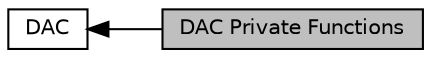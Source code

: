 digraph "DAC Private Functions"
{
  edge [fontname="Helvetica",fontsize="10",labelfontname="Helvetica",labelfontsize="10"];
  node [fontname="Helvetica",fontsize="10",shape=record];
  rankdir=LR;
  Node0 [label="DAC Private Functions",height=0.2,width=0.4,color="black", fillcolor="grey75", style="filled", fontcolor="black"];
  Node1 [label="DAC",height=0.2,width=0.4,color="black", fillcolor="white", style="filled",URL="$group___d_a_c.html",tooltip="DAC driver modules. "];
  Node1->Node0 [shape=plaintext, dir="back", style="solid"];
}

